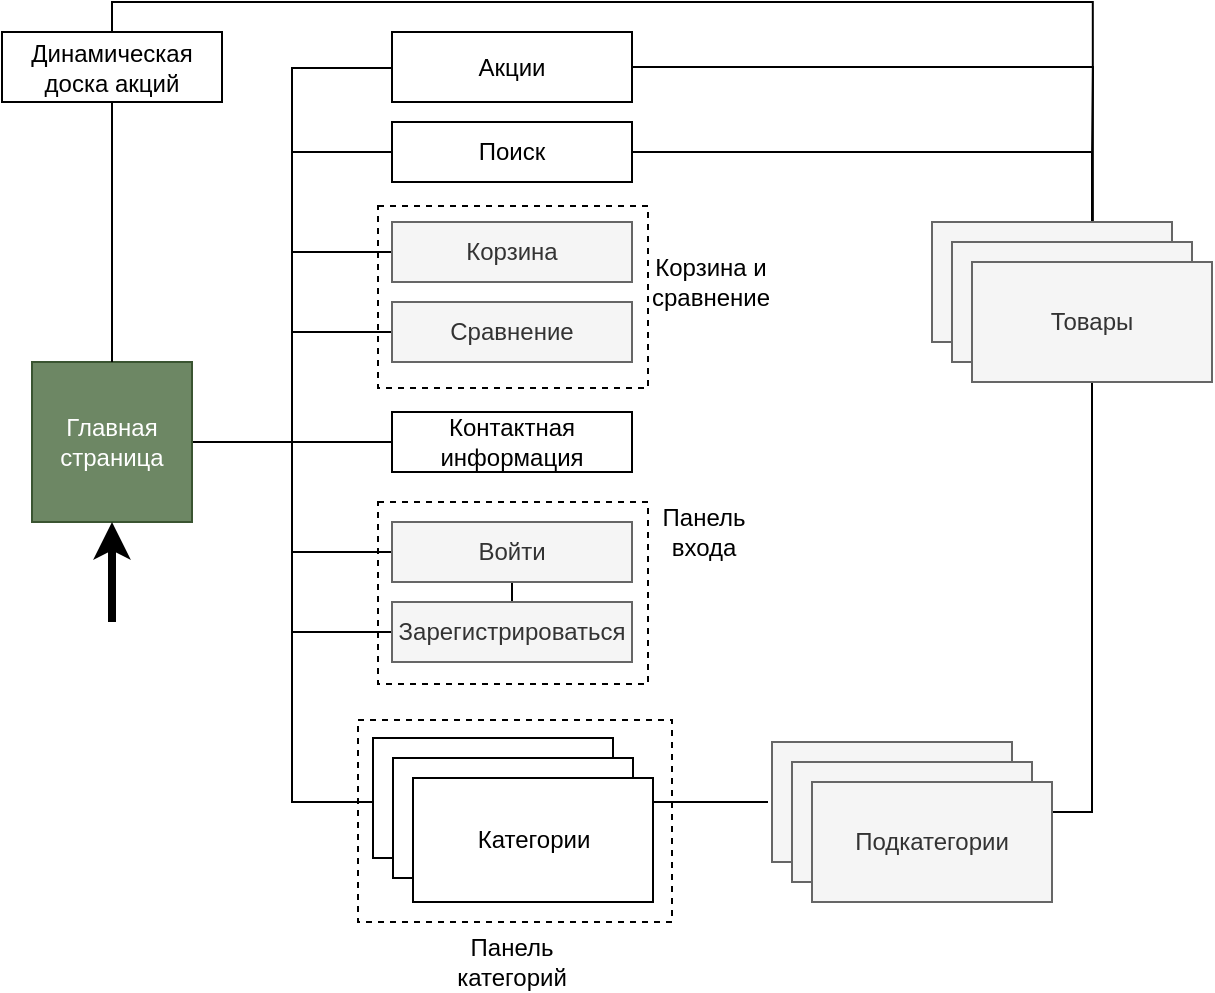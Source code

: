 <mxfile version="11.3.1" type="device" pages="1"><diagram id="Bobz3QiY1SxSSvN1rhcc" name="Page-1"><mxGraphModel dx="1024" dy="485" grid="1" gridSize="10" guides="1" tooltips="1" connect="1" arrows="1" fold="1" page="1" pageScale="1" pageWidth="827" pageHeight="1169" math="0" shadow="0"><root><mxCell id="0"/><mxCell id="1" parent="0"/><mxCell id="OKP05LHU949it15UurfN-59" value="" style="rounded=0;whiteSpace=wrap;html=1;dashed=1;" vertex="1" parent="1"><mxGeometry x="253" y="399" width="157" height="101" as="geometry"/></mxCell><mxCell id="OKP05LHU949it15UurfN-40" value="" style="rounded=0;whiteSpace=wrap;html=1;dashed=1;" vertex="1" parent="1"><mxGeometry x="263" y="142" width="135" height="91" as="geometry"/></mxCell><mxCell id="OKP05LHU949it15UurfN-39" value="" style="rounded=0;whiteSpace=wrap;html=1;dashed=1;" vertex="1" parent="1"><mxGeometry x="263" y="290" width="135" height="91" as="geometry"/></mxCell><mxCell id="OKP05LHU949it15UurfN-12" style="edgeStyle=orthogonalEdgeStyle;rounded=0;orthogonalLoop=1;jettySize=auto;html=1;entryX=0;entryY=0.75;entryDx=0;entryDy=0;endArrow=none;endFill=0;" edge="1" parent="1" source="OKP05LHU949it15UurfN-1" target="OKP05LHU949it15UurfN-4"><mxGeometry relative="1" as="geometry"><Array as="points"><mxPoint x="220" y="260"/><mxPoint x="220" y="73"/><mxPoint x="270" y="73"/></Array></mxGeometry></mxCell><mxCell id="OKP05LHU949it15UurfN-13" style="edgeStyle=orthogonalEdgeStyle;rounded=0;orthogonalLoop=1;jettySize=auto;html=1;entryX=0;entryY=0.5;entryDx=0;entryDy=0;endArrow=none;endFill=0;" edge="1" parent="1" source="OKP05LHU949it15UurfN-1" target="OKP05LHU949it15UurfN-3"><mxGeometry relative="1" as="geometry"/></mxCell><mxCell id="OKP05LHU949it15UurfN-14" style="edgeStyle=orthogonalEdgeStyle;rounded=0;orthogonalLoop=1;jettySize=auto;html=1;entryX=0;entryY=0.5;entryDx=0;entryDy=0;endArrow=none;endFill=0;" edge="1" parent="1" source="OKP05LHU949it15UurfN-1" target="OKP05LHU949it15UurfN-5"><mxGeometry relative="1" as="geometry"/></mxCell><mxCell id="OKP05LHU949it15UurfN-15" style="edgeStyle=orthogonalEdgeStyle;rounded=0;orthogonalLoop=1;jettySize=auto;html=1;entryX=0;entryY=0.5;entryDx=0;entryDy=0;endArrow=none;endFill=0;" edge="1" parent="1" source="OKP05LHU949it15UurfN-1" target="OKP05LHU949it15UurfN-6"><mxGeometry relative="1" as="geometry"/></mxCell><mxCell id="OKP05LHU949it15UurfN-20" style="edgeStyle=orthogonalEdgeStyle;rounded=0;orthogonalLoop=1;jettySize=auto;html=1;entryX=0;entryY=0.5;entryDx=0;entryDy=0;endArrow=none;endFill=0;strokeWidth=1;" edge="1" parent="1" source="OKP05LHU949it15UurfN-1" target="OKP05LHU949it15UurfN-17"><mxGeometry relative="1" as="geometry"/></mxCell><mxCell id="OKP05LHU949it15UurfN-21" style="edgeStyle=orthogonalEdgeStyle;rounded=0;orthogonalLoop=1;jettySize=auto;html=1;entryX=0;entryY=0.5;entryDx=0;entryDy=0;endArrow=none;endFill=0;strokeWidth=1;" edge="1" parent="1" source="OKP05LHU949it15UurfN-1" target="OKP05LHU949it15UurfN-19"><mxGeometry relative="1" as="geometry"/></mxCell><mxCell id="OKP05LHU949it15UurfN-23" style="edgeStyle=orthogonalEdgeStyle;rounded=0;orthogonalLoop=1;jettySize=auto;html=1;endArrow=none;endFill=0;strokeWidth=1;" edge="1" parent="1" source="OKP05LHU949it15UurfN-1" target="OKP05LHU949it15UurfN-16"><mxGeometry relative="1" as="geometry"/></mxCell><mxCell id="OKP05LHU949it15UurfN-32" style="edgeStyle=orthogonalEdgeStyle;rounded=0;orthogonalLoop=1;jettySize=auto;html=1;entryX=0;entryY=0.5;entryDx=0;entryDy=0;endArrow=none;endFill=0;strokeWidth=1;" edge="1" parent="1" source="OKP05LHU949it15UurfN-1" target="OKP05LHU949it15UurfN-43"><mxGeometry relative="1" as="geometry"><mxPoint x="400" y="510" as="targetPoint"/><Array as="points"><mxPoint x="220" y="260"/><mxPoint x="220" y="440"/><mxPoint x="261" y="440"/></Array></mxGeometry></mxCell><mxCell id="OKP05LHU949it15UurfN-1" value="Главная страница" style="whiteSpace=wrap;html=1;aspect=fixed;fillColor=#6d8764;strokeColor=#3A5431;fontColor=#ffffff;" vertex="1" parent="1"><mxGeometry x="90" y="220" width="80" height="80" as="geometry"/></mxCell><mxCell id="OKP05LHU949it15UurfN-55" style="edgeStyle=orthogonalEdgeStyle;rounded=0;orthogonalLoop=1;jettySize=auto;html=1;entryX=0.5;entryY=0;entryDx=0;entryDy=0;endArrow=none;endFill=0;strokeWidth=1;" edge="1" parent="1" source="OKP05LHU949it15UurfN-3" target="OKP05LHU949it15UurfN-52"><mxGeometry relative="1" as="geometry"/></mxCell><mxCell id="OKP05LHU949it15UurfN-3" value="Поиск" style="rounded=0;whiteSpace=wrap;html=1;" vertex="1" parent="1"><mxGeometry x="270" y="100" width="120" height="30" as="geometry"/></mxCell><mxCell id="OKP05LHU949it15UurfN-56" style="edgeStyle=orthogonalEdgeStyle;rounded=0;orthogonalLoop=1;jettySize=auto;html=1;endArrow=none;endFill=0;strokeWidth=1;" edge="1" parent="1" source="OKP05LHU949it15UurfN-4"><mxGeometry relative="1" as="geometry"><mxPoint x="620" y="120" as="targetPoint"/></mxGeometry></mxCell><mxCell id="OKP05LHU949it15UurfN-4" value="Акции" style="rounded=0;whiteSpace=wrap;html=1;" vertex="1" parent="1"><mxGeometry x="270" y="55" width="120" height="35" as="geometry"/></mxCell><mxCell id="OKP05LHU949it15UurfN-5" value="Корзина" style="rounded=0;whiteSpace=wrap;html=1;fillColor=#f5f5f5;strokeColor=#666666;fontColor=#333333;" vertex="1" parent="1"><mxGeometry x="270" y="150" width="120" height="30" as="geometry"/></mxCell><mxCell id="OKP05LHU949it15UurfN-6" value="Сравнение" style="rounded=0;whiteSpace=wrap;html=1;fillColor=#f5f5f5;strokeColor=#666666;fontColor=#333333;" vertex="1" parent="1"><mxGeometry x="270" y="190" width="120" height="30" as="geometry"/></mxCell><mxCell id="OKP05LHU949it15UurfN-57" style="edgeStyle=orthogonalEdgeStyle;rounded=0;orthogonalLoop=1;jettySize=auto;html=1;entryX=0.587;entryY=-0.043;entryDx=0;entryDy=0;entryPerimeter=0;endArrow=none;endFill=0;strokeWidth=1;" edge="1" parent="1" source="OKP05LHU949it15UurfN-7" target="OKP05LHU949it15UurfN-51"><mxGeometry relative="1" as="geometry"><Array as="points"><mxPoint x="130" y="40"/><mxPoint x="620" y="40"/></Array></mxGeometry></mxCell><mxCell id="OKP05LHU949it15UurfN-7" value="Динамическая доска акций" style="rounded=0;whiteSpace=wrap;html=1;" vertex="1" parent="1"><mxGeometry x="75" y="55" width="110" height="35" as="geometry"/></mxCell><mxCell id="OKP05LHU949it15UurfN-8" value="" style="endArrow=none;html=1;entryX=0.5;entryY=1;entryDx=0;entryDy=0;exitX=0.5;exitY=0;exitDx=0;exitDy=0;" edge="1" parent="1" source="OKP05LHU949it15UurfN-1" target="OKP05LHU949it15UurfN-7"><mxGeometry width="50" height="50" relative="1" as="geometry"><mxPoint x="80" y="370" as="sourcePoint"/><mxPoint x="130" y="320" as="targetPoint"/></mxGeometry></mxCell><mxCell id="OKP05LHU949it15UurfN-16" value="Контактная информация" style="rounded=0;whiteSpace=wrap;html=1;" vertex="1" parent="1"><mxGeometry x="270" y="245" width="120" height="30" as="geometry"/></mxCell><mxCell id="OKP05LHU949it15UurfN-22" style="edgeStyle=orthogonalEdgeStyle;rounded=0;orthogonalLoop=1;jettySize=auto;html=1;endArrow=none;endFill=0;strokeWidth=1;" edge="1" parent="1" source="OKP05LHU949it15UurfN-17" target="OKP05LHU949it15UurfN-19"><mxGeometry relative="1" as="geometry"/></mxCell><mxCell id="OKP05LHU949it15UurfN-17" value="Войти" style="rounded=0;whiteSpace=wrap;html=1;fillColor=#f5f5f5;strokeColor=#666666;fontColor=#333333;" vertex="1" parent="1"><mxGeometry x="270" y="300" width="120" height="30" as="geometry"/></mxCell><mxCell id="OKP05LHU949it15UurfN-18" value="" style="endArrow=classic;html=1;entryX=0.5;entryY=1;entryDx=0;entryDy=0;strokeWidth=4;" edge="1" parent="1" target="OKP05LHU949it15UurfN-1"><mxGeometry width="50" height="50" relative="1" as="geometry"><mxPoint x="130" y="350" as="sourcePoint"/><mxPoint x="130" y="340" as="targetPoint"/></mxGeometry></mxCell><mxCell id="OKP05LHU949it15UurfN-19" value="Зарегистрироваться" style="rounded=0;whiteSpace=wrap;html=1;fillColor=#f5f5f5;strokeColor=#666666;fontColor=#333333;" vertex="1" parent="1"><mxGeometry x="270" y="340" width="120" height="30" as="geometry"/></mxCell><mxCell id="OKP05LHU949it15UurfN-43" value="Товар" style="rounded=0;whiteSpace=wrap;html=1;" vertex="1" parent="1"><mxGeometry x="260.5" y="408" width="120" height="60" as="geometry"/></mxCell><mxCell id="OKP05LHU949it15UurfN-49" style="edgeStyle=orthogonalEdgeStyle;rounded=0;orthogonalLoop=1;jettySize=auto;html=1;endArrow=none;endFill=0;strokeWidth=1;" edge="1" parent="1" source="OKP05LHU949it15UurfN-44"><mxGeometry relative="1" as="geometry"><mxPoint x="450" y="440" as="targetPoint"/><Array as="points"><mxPoint x="458" y="440"/></Array></mxGeometry></mxCell><mxCell id="OKP05LHU949it15UurfN-44" value="Товар" style="rounded=0;whiteSpace=wrap;html=1;" vertex="1" parent="1"><mxGeometry x="270.5" y="418" width="120" height="60" as="geometry"/></mxCell><mxCell id="OKP05LHU949it15UurfN-45" value="Категории" style="rounded=0;whiteSpace=wrap;html=1;" vertex="1" parent="1"><mxGeometry x="280.5" y="428" width="120" height="62" as="geometry"/></mxCell><mxCell id="OKP05LHU949it15UurfN-46" value="Товар" style="rounded=0;whiteSpace=wrap;html=1;fillColor=#f5f5f5;strokeColor=#666666;fontColor=#333333;" vertex="1" parent="1"><mxGeometry x="460" y="410" width="120" height="60" as="geometry"/></mxCell><mxCell id="OKP05LHU949it15UurfN-47" value="Товар" style="rounded=0;whiteSpace=wrap;html=1;fillColor=#f5f5f5;strokeColor=#666666;fontColor=#333333;" vertex="1" parent="1"><mxGeometry x="470" y="420" width="120" height="60" as="geometry"/></mxCell><mxCell id="OKP05LHU949it15UurfN-53" style="edgeStyle=orthogonalEdgeStyle;rounded=0;orthogonalLoop=1;jettySize=auto;html=1;entryX=0.5;entryY=1;entryDx=0;entryDy=0;endArrow=none;endFill=0;strokeWidth=1;exitX=1;exitY=0.25;exitDx=0;exitDy=0;" edge="1" parent="1" source="OKP05LHU949it15UurfN-48" target="OKP05LHU949it15UurfN-52"><mxGeometry relative="1" as="geometry"/></mxCell><mxCell id="OKP05LHU949it15UurfN-48" value="Подкатегории" style="rounded=0;whiteSpace=wrap;html=1;fillColor=#f5f5f5;strokeColor=#666666;fontColor=#333333;" vertex="1" parent="1"><mxGeometry x="480" y="430" width="120" height="60" as="geometry"/></mxCell><mxCell id="OKP05LHU949it15UurfN-50" value="Товар" style="rounded=0;whiteSpace=wrap;html=1;fillColor=#f5f5f5;strokeColor=#666666;fontColor=#333333;" vertex="1" parent="1"><mxGeometry x="540" y="150" width="120" height="60" as="geometry"/></mxCell><mxCell id="OKP05LHU949it15UurfN-51" value="Товар" style="rounded=0;whiteSpace=wrap;html=1;fillColor=#f5f5f5;strokeColor=#666666;fontColor=#333333;" vertex="1" parent="1"><mxGeometry x="550" y="160" width="120" height="60" as="geometry"/></mxCell><mxCell id="OKP05LHU949it15UurfN-52" value="Товары" style="rounded=0;whiteSpace=wrap;html=1;fillColor=#f5f5f5;strokeColor=#666666;fontColor=#333333;" vertex="1" parent="1"><mxGeometry x="560" y="170" width="120" height="60" as="geometry"/></mxCell><mxCell id="OKP05LHU949it15UurfN-58" value="Панель входа" style="text;html=1;strokeColor=none;fillColor=none;align=center;verticalAlign=middle;whiteSpace=wrap;rounded=0;" vertex="1" parent="1"><mxGeometry x="406" y="295" width="40" height="20" as="geometry"/></mxCell><mxCell id="OKP05LHU949it15UurfN-60" value="Корзина и сравнение" style="text;html=1;strokeColor=none;fillColor=none;align=center;verticalAlign=middle;whiteSpace=wrap;rounded=0;" vertex="1" parent="1"><mxGeometry x="406" y="170" width="47" height="20" as="geometry"/></mxCell><mxCell id="OKP05LHU949it15UurfN-61" value="Панель категорий" style="text;html=1;strokeColor=none;fillColor=none;align=center;verticalAlign=middle;whiteSpace=wrap;rounded=0;" vertex="1" parent="1"><mxGeometry x="310" y="510" width="40" height="20" as="geometry"/></mxCell></root></mxGraphModel></diagram></mxfile>